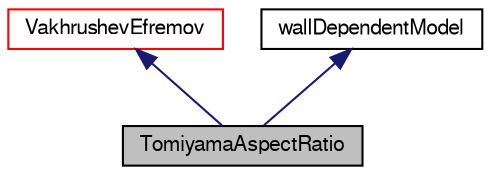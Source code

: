 digraph "TomiyamaAspectRatio"
{
  bgcolor="transparent";
  edge [fontname="FreeSans",fontsize="10",labelfontname="FreeSans",labelfontsize="10"];
  node [fontname="FreeSans",fontsize="10",shape=record];
  Node4 [label="TomiyamaAspectRatio",height=0.2,width=0.4,color="black", fillcolor="grey75", style="filled", fontcolor="black"];
  Node5 -> Node4 [dir="back",color="midnightblue",fontsize="10",style="solid",fontname="FreeSans"];
  Node5 [label="VakhrushevEfremov",height=0.2,width=0.4,color="red",URL="$a32110.html"];
  Node15 -> Node4 [dir="back",color="midnightblue",fontsize="10",style="solid",fontname="FreeSans"];
  Node15 [label="wallDependentModel",height=0.2,width=0.4,color="black",URL="$a32206.html",tooltip="A class which provides on-demand creation and caching of wall distance and wall normal fields for use..."];
}
